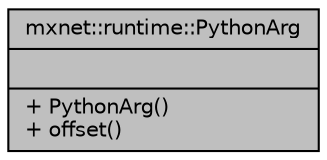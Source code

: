 digraph "mxnet::runtime::PythonArg"
{
 // LATEX_PDF_SIZE
  edge [fontname="Helvetica",fontsize="10",labelfontname="Helvetica",labelfontsize="10"];
  node [fontname="Helvetica",fontsize="10",shape=record];
  Node1 [label="{mxnet::runtime::PythonArg\n||+ PythonArg()\l+ offset()\l}",height=0.2,width=0.4,color="black", fillcolor="grey75", style="filled", fontcolor="black",tooltip=" "];
}
